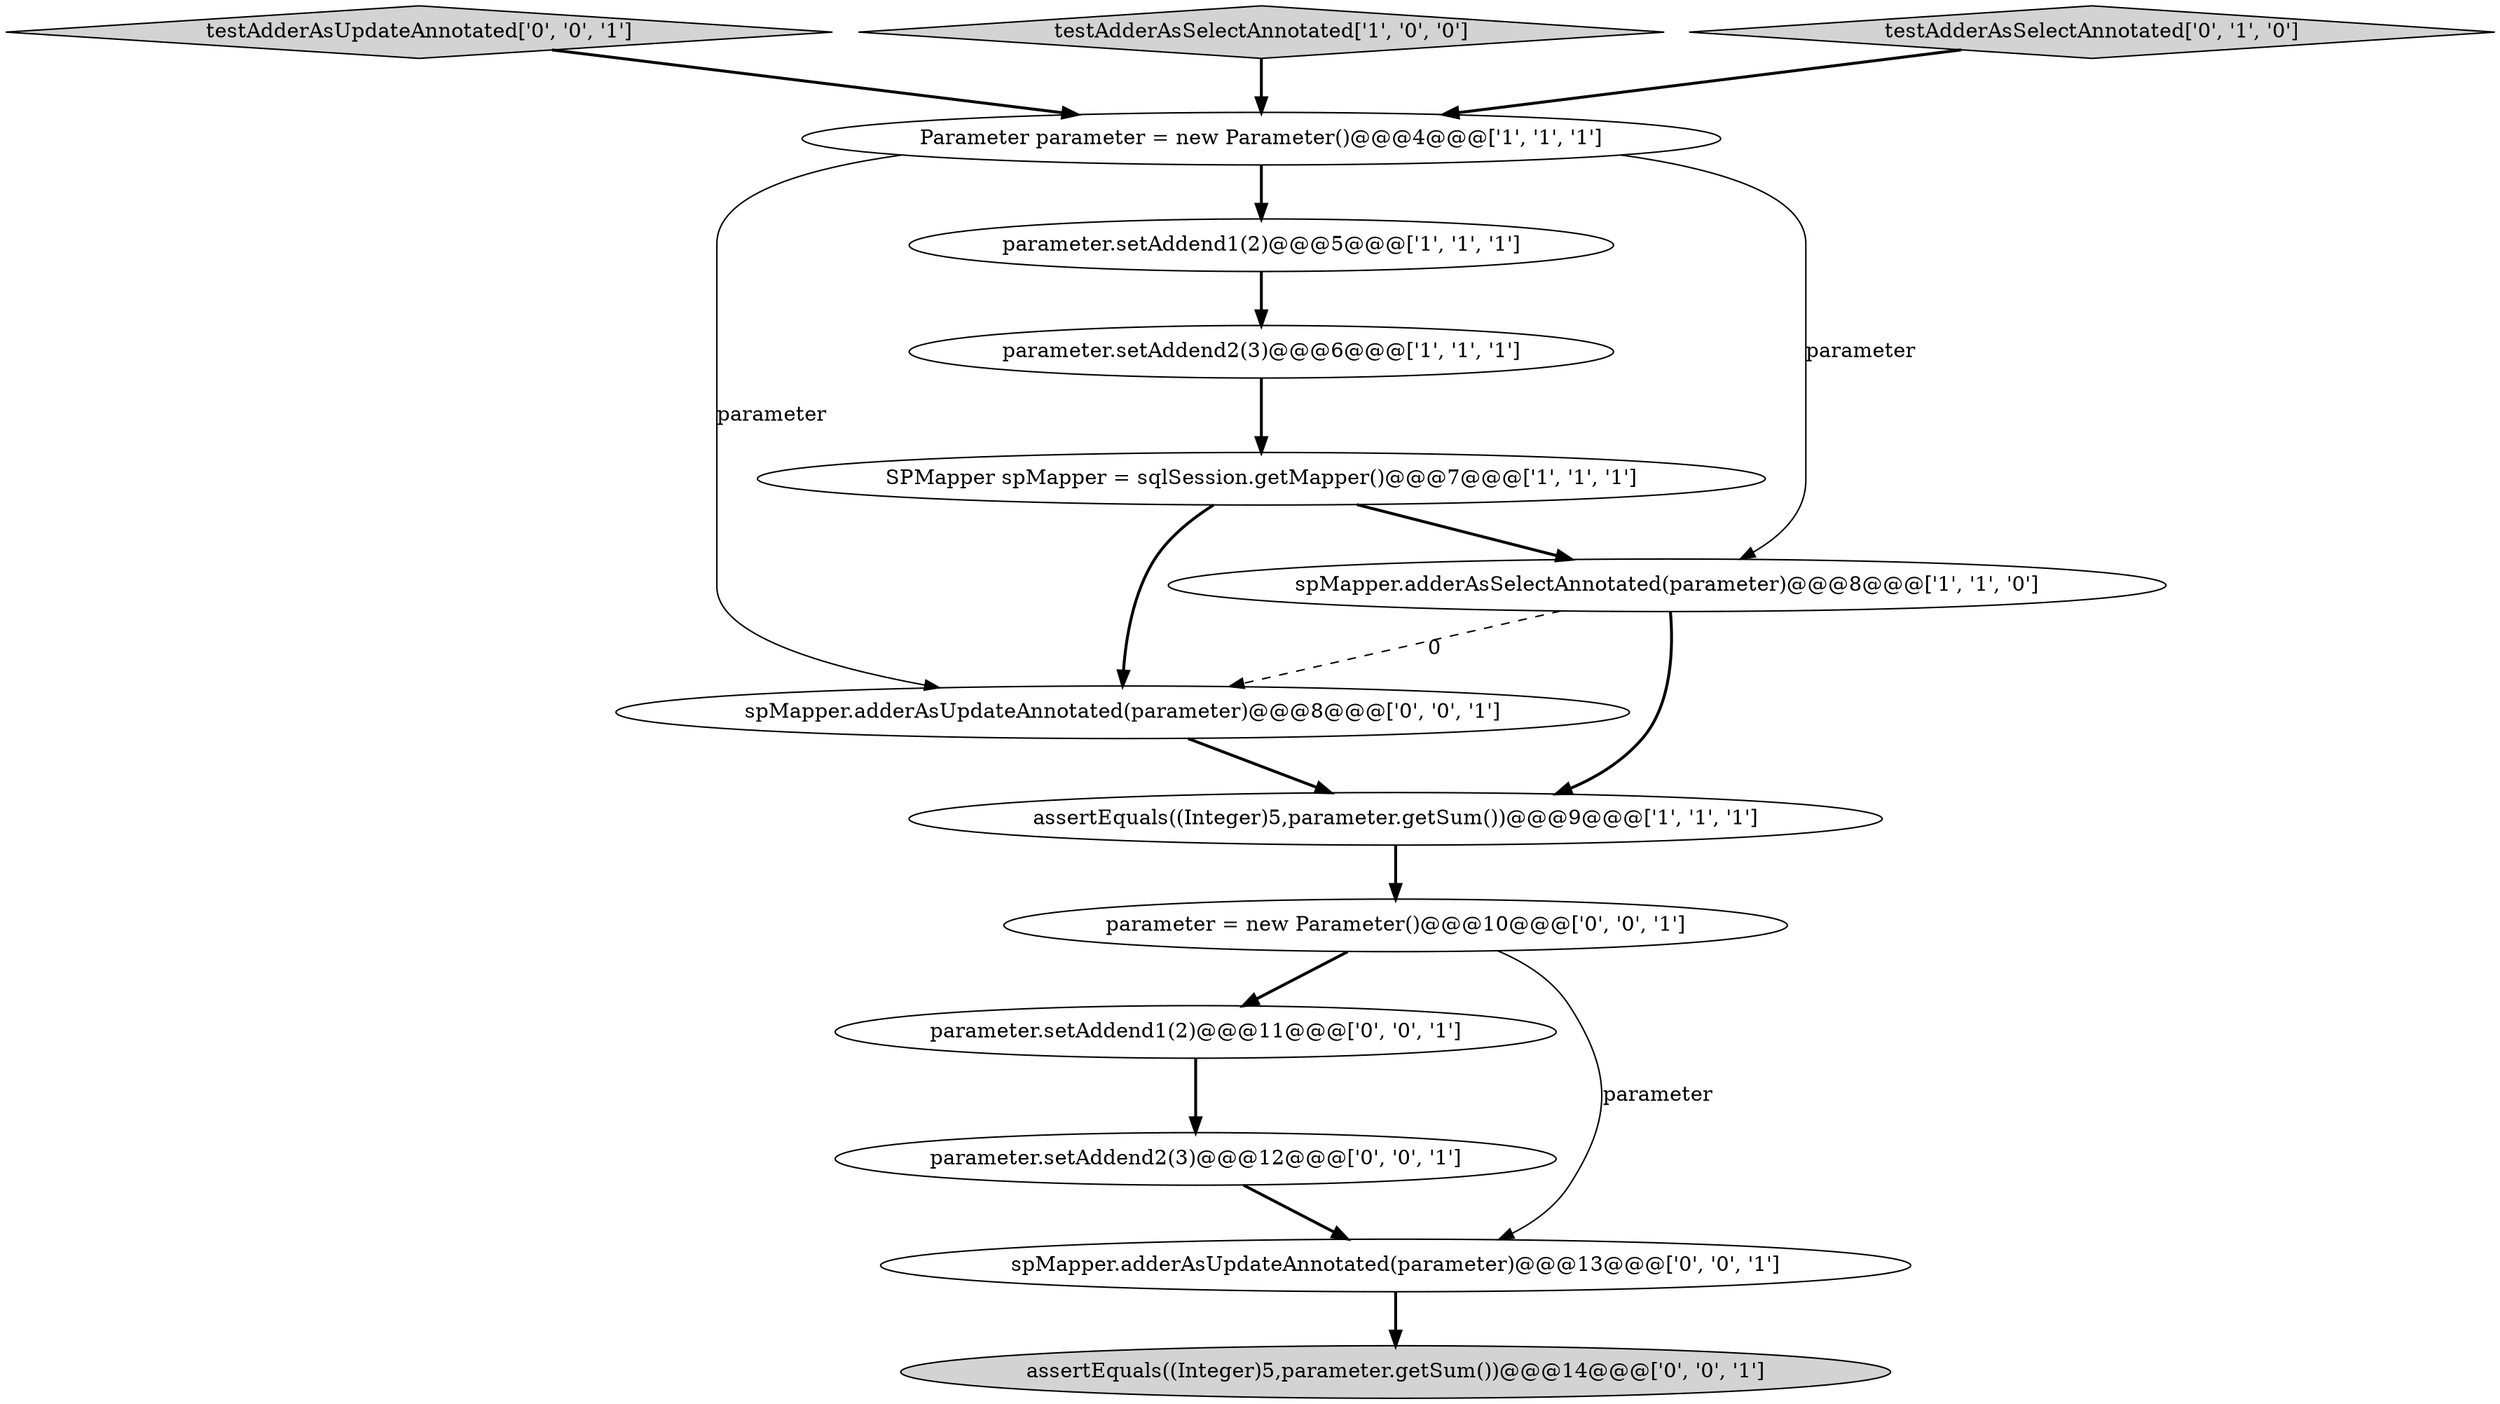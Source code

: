 digraph {
0 [style = filled, label = "assertEquals((Integer)5,parameter.getSum())@@@9@@@['1', '1', '1']", fillcolor = white, shape = ellipse image = "AAA0AAABBB1BBB"];
8 [style = filled, label = "spMapper.adderAsUpdateAnnotated(parameter)@@@8@@@['0', '0', '1']", fillcolor = white, shape = ellipse image = "AAA0AAABBB3BBB"];
13 [style = filled, label = "testAdderAsUpdateAnnotated['0', '0', '1']", fillcolor = lightgray, shape = diamond image = "AAA0AAABBB3BBB"];
14 [style = filled, label = "parameter.setAddend1(2)@@@11@@@['0', '0', '1']", fillcolor = white, shape = ellipse image = "AAA0AAABBB3BBB"];
12 [style = filled, label = "parameter.setAddend2(3)@@@12@@@['0', '0', '1']", fillcolor = white, shape = ellipse image = "AAA0AAABBB3BBB"];
5 [style = filled, label = "testAdderAsSelectAnnotated['1', '0', '0']", fillcolor = lightgray, shape = diamond image = "AAA0AAABBB1BBB"];
3 [style = filled, label = "parameter.setAddend1(2)@@@5@@@['1', '1', '1']", fillcolor = white, shape = ellipse image = "AAA0AAABBB1BBB"];
4 [style = filled, label = "SPMapper spMapper = sqlSession.getMapper()@@@7@@@['1', '1', '1']", fillcolor = white, shape = ellipse image = "AAA0AAABBB1BBB"];
7 [style = filled, label = "testAdderAsSelectAnnotated['0', '1', '0']", fillcolor = lightgray, shape = diamond image = "AAA0AAABBB2BBB"];
11 [style = filled, label = "spMapper.adderAsUpdateAnnotated(parameter)@@@13@@@['0', '0', '1']", fillcolor = white, shape = ellipse image = "AAA0AAABBB3BBB"];
9 [style = filled, label = "assertEquals((Integer)5,parameter.getSum())@@@14@@@['0', '0', '1']", fillcolor = lightgray, shape = ellipse image = "AAA0AAABBB3BBB"];
2 [style = filled, label = "spMapper.adderAsSelectAnnotated(parameter)@@@8@@@['1', '1', '0']", fillcolor = white, shape = ellipse image = "AAA0AAABBB1BBB"];
1 [style = filled, label = "parameter.setAddend2(3)@@@6@@@['1', '1', '1']", fillcolor = white, shape = ellipse image = "AAA0AAABBB1BBB"];
6 [style = filled, label = "Parameter parameter = new Parameter()@@@4@@@['1', '1', '1']", fillcolor = white, shape = ellipse image = "AAA0AAABBB1BBB"];
10 [style = filled, label = "parameter = new Parameter()@@@10@@@['0', '0', '1']", fillcolor = white, shape = ellipse image = "AAA0AAABBB3BBB"];
8->0 [style = bold, label=""];
6->3 [style = bold, label=""];
4->8 [style = bold, label=""];
1->4 [style = bold, label=""];
0->10 [style = bold, label=""];
2->0 [style = bold, label=""];
10->11 [style = solid, label="parameter"];
4->2 [style = bold, label=""];
13->6 [style = bold, label=""];
5->6 [style = bold, label=""];
3->1 [style = bold, label=""];
11->9 [style = bold, label=""];
10->14 [style = bold, label=""];
6->2 [style = solid, label="parameter"];
2->8 [style = dashed, label="0"];
6->8 [style = solid, label="parameter"];
14->12 [style = bold, label=""];
7->6 [style = bold, label=""];
12->11 [style = bold, label=""];
}
